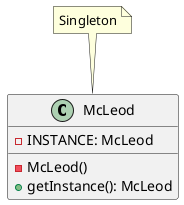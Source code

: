 @startuml

class McLeod {
    - INSTANCE: McLeod

    - McLeod()
    + getInstance(): McLeod
}
note top of McLeod: Singleton

skinparam Shadowing false

@enduml
